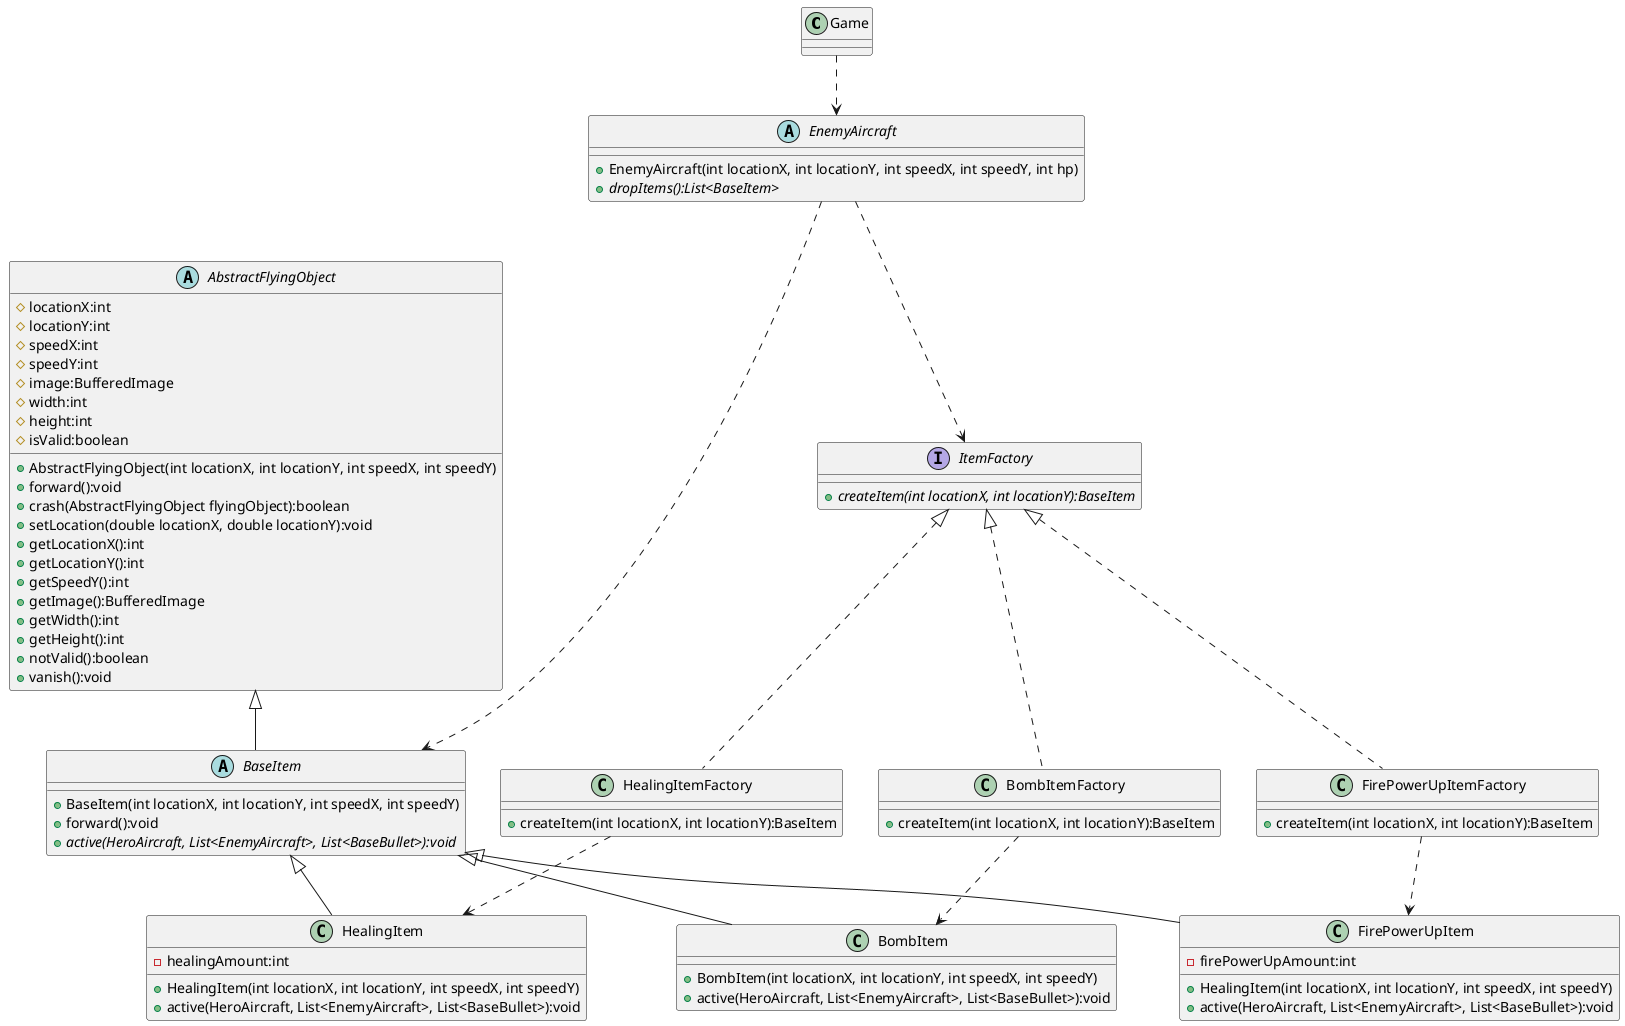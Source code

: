 @startuml
'https://plantuml.com/class-diagram

class Game
{

}

abstract class EnemyAircraft
{
    + EnemyAircraft(int locationX, int locationY, int speedX, int speedY, int hp)
    + {abstract} dropItems():List<BaseItem>
}

Game ..> EnemyAircraft

EnemyAircraft ..> BaseItem
EnemyAircraft ..> ItemFactory

interface ItemFactory
{
    + {abstract} createItem(int locationX, int locationY):BaseItem
}

class BombItemFactory
{
    + createItem(int locationX, int locationY):BaseItem
}

class HealingItemFactory
{
    + createItem(int locationX, int locationY):BaseItem
}

class FirePowerUpItemFactory
{
    + createItem(int locationX, int locationY):BaseItem
}

ItemFactory <|.. BombItemFactory
ItemFactory <|.. HealingItemFactory
ItemFactory <|.. FirePowerUpItemFactory


abstract class AbstractFlyingObject
{
    # locationX:int
    # locationY:int
    # speedX:int
    # speedY:int
    # image:BufferedImage
    # width:int
    # height:int
    # isValid:boolean

    + AbstractFlyingObject(int locationX, int locationY, int speedX, int speedY)
    + forward():void
    + crash(AbstractFlyingObject flyingObject):boolean
    + setLocation(double locationX, double locationY):void
    + getLocationX():int
    + getLocationY():int
    + getSpeedY():int
    + getImage():BufferedImage
    + getWidth():int
    + getHeight():int
    + notValid():boolean
    + vanish():void
}

abstract class BaseItem {
    + BaseItem(int locationX, int locationY, int speedX, int speedY)
    + forward():void
    + {abstract} active(HeroAircraft, List<EnemyAircraft>, List<BaseBullet>):void
}

AbstractFlyingObject <|-- BaseItem

class HealingItem {
    - healingAmount:int
    + HealingItem(int locationX, int locationY, int speedX, int speedY)
    + active(HeroAircraft, List<EnemyAircraft>, List<BaseBullet>):void
}

class FirePowerUpItem {
    - firePowerUpAmount:int
    + HealingItem(int locationX, int locationY, int speedX, int speedY)
    + active(HeroAircraft, List<EnemyAircraft>, List<BaseBullet>):void
}

class BombItem {
    + BombItem(int locationX, int locationY, int speedX, int speedY)
    + active(HeroAircraft, List<EnemyAircraft>, List<BaseBullet>):void
}

BaseItem <|-- HealingItem
BaseItem <|-- FirePowerUpItem
BaseItem <|-- BombItem

BombItemFactory ..> BombItem
HealingItemFactory ..> HealingItem
FirePowerUpItemFactory ..> FirePowerUpItem

@enduml